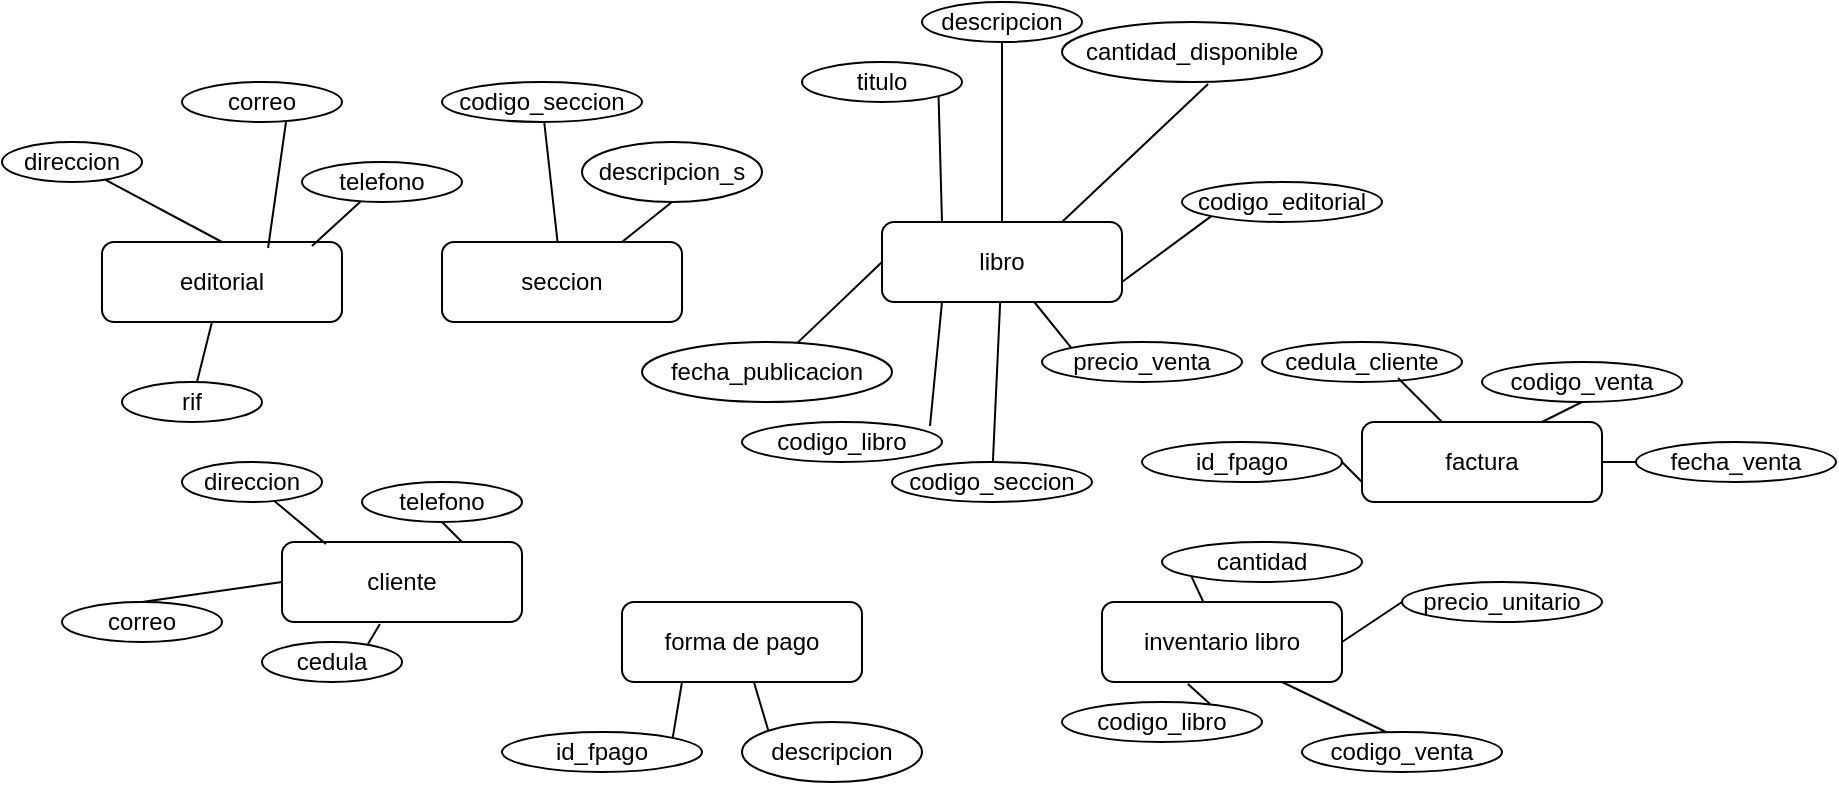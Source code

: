 <mxfile version="26.1.1">
  <diagram id="C5RBs43oDa-KdzZeNtuy" name="Page-1">
    <mxGraphModel dx="874" dy="468" grid="1" gridSize="10" guides="1" tooltips="1" connect="1" arrows="1" fold="1" page="1" pageScale="1" pageWidth="827" pageHeight="1169" math="0" shadow="0">
      <root>
        <mxCell id="WIyWlLk6GJQsqaUBKTNV-0" />
        <mxCell id="WIyWlLk6GJQsqaUBKTNV-1" parent="WIyWlLk6GJQsqaUBKTNV-0" />
        <mxCell id="WIyWlLk6GJQsqaUBKTNV-7" value="editorial" style="rounded=1;whiteSpace=wrap;html=1;fontSize=12;glass=0;strokeWidth=1;shadow=0;" parent="WIyWlLk6GJQsqaUBKTNV-1" vertex="1">
          <mxGeometry x="60" y="160" width="120" height="40" as="geometry" />
        </mxCell>
        <mxCell id="au4F_Ylb3EG1kj6VKYAv-0" value="correo" style="ellipse;whiteSpace=wrap;html=1;" vertex="1" parent="WIyWlLk6GJQsqaUBKTNV-1">
          <mxGeometry x="100" y="80" width="80" height="20" as="geometry" />
        </mxCell>
        <mxCell id="au4F_Ylb3EG1kj6VKYAv-3" value="seccion" style="rounded=1;whiteSpace=wrap;html=1;" vertex="1" parent="WIyWlLk6GJQsqaUBKTNV-1">
          <mxGeometry x="230" y="160" width="120" height="40" as="geometry" />
        </mxCell>
        <mxCell id="au4F_Ylb3EG1kj6VKYAv-4" value="libro" style="rounded=1;whiteSpace=wrap;html=1;" vertex="1" parent="WIyWlLk6GJQsqaUBKTNV-1">
          <mxGeometry x="450" y="150" width="120" height="40" as="geometry" />
        </mxCell>
        <mxCell id="au4F_Ylb3EG1kj6VKYAv-5" value="inventario libro" style="rounded=1;whiteSpace=wrap;html=1;" vertex="1" parent="WIyWlLk6GJQsqaUBKTNV-1">
          <mxGeometry x="560" y="340" width="120" height="40" as="geometry" />
        </mxCell>
        <mxCell id="au4F_Ylb3EG1kj6VKYAv-6" value="factura" style="rounded=1;whiteSpace=wrap;html=1;" vertex="1" parent="WIyWlLk6GJQsqaUBKTNV-1">
          <mxGeometry x="690" y="250" width="120" height="40" as="geometry" />
        </mxCell>
        <mxCell id="au4F_Ylb3EG1kj6VKYAv-7" value="cliente" style="rounded=1;whiteSpace=wrap;html=1;" vertex="1" parent="WIyWlLk6GJQsqaUBKTNV-1">
          <mxGeometry x="150" y="310" width="120" height="40" as="geometry" />
        </mxCell>
        <mxCell id="au4F_Ylb3EG1kj6VKYAv-9" value="forma de pago" style="rounded=1;whiteSpace=wrap;html=1;" vertex="1" parent="WIyWlLk6GJQsqaUBKTNV-1">
          <mxGeometry x="320" y="340" width="120" height="40" as="geometry" />
        </mxCell>
        <mxCell id="au4F_Ylb3EG1kj6VKYAv-10" value="codigo_seccion" style="ellipse;whiteSpace=wrap;html=1;" vertex="1" parent="WIyWlLk6GJQsqaUBKTNV-1">
          <mxGeometry x="230" y="80" width="100" height="20" as="geometry" />
        </mxCell>
        <mxCell id="au4F_Ylb3EG1kj6VKYAv-11" value="" style="endArrow=none;html=1;rounded=0;" edge="1" parent="WIyWlLk6GJQsqaUBKTNV-1" source="au4F_Ylb3EG1kj6VKYAv-3" target="au4F_Ylb3EG1kj6VKYAv-10">
          <mxGeometry width="50" height="50" relative="1" as="geometry">
            <mxPoint x="230" y="170" as="sourcePoint" />
            <mxPoint x="280" y="120" as="targetPoint" />
          </mxGeometry>
        </mxCell>
        <mxCell id="au4F_Ylb3EG1kj6VKYAv-12" value="" style="endArrow=none;html=1;rounded=0;entryX=0.65;entryY=1;entryDx=0;entryDy=0;entryPerimeter=0;exitX=0.692;exitY=0.075;exitDx=0;exitDy=0;exitPerimeter=0;" edge="1" parent="WIyWlLk6GJQsqaUBKTNV-1" source="WIyWlLk6GJQsqaUBKTNV-7" target="au4F_Ylb3EG1kj6VKYAv-0">
          <mxGeometry width="50" height="50" relative="1" as="geometry">
            <mxPoint x="55" y="180" as="sourcePoint" />
            <mxPoint x="105" y="130" as="targetPoint" />
          </mxGeometry>
        </mxCell>
        <mxCell id="au4F_Ylb3EG1kj6VKYAv-13" value="telefono" style="ellipse;whiteSpace=wrap;html=1;" vertex="1" parent="WIyWlLk6GJQsqaUBKTNV-1">
          <mxGeometry x="160" y="120" width="80" height="20" as="geometry" />
        </mxCell>
        <mxCell id="au4F_Ylb3EG1kj6VKYAv-14" value="" style="endArrow=none;html=1;rounded=0;exitX=0.875;exitY=0.05;exitDx=0;exitDy=0;exitPerimeter=0;" edge="1" parent="WIyWlLk6GJQsqaUBKTNV-1" source="WIyWlLk6GJQsqaUBKTNV-7" target="au4F_Ylb3EG1kj6VKYAv-13">
          <mxGeometry width="50" height="50" relative="1" as="geometry">
            <mxPoint x="154" y="160" as="sourcePoint" />
            <mxPoint x="145" y="130" as="targetPoint" />
          </mxGeometry>
        </mxCell>
        <mxCell id="au4F_Ylb3EG1kj6VKYAv-15" style="edgeStyle=none;rounded=0;orthogonalLoop=1;jettySize=auto;html=1;entryX=0.5;entryY=1;entryDx=0;entryDy=0;" edge="1" parent="WIyWlLk6GJQsqaUBKTNV-1" source="au4F_Ylb3EG1kj6VKYAv-13" target="au4F_Ylb3EG1kj6VKYAv-13">
          <mxGeometry relative="1" as="geometry" />
        </mxCell>
        <mxCell id="au4F_Ylb3EG1kj6VKYAv-16" value="direccion" style="ellipse;whiteSpace=wrap;html=1;" vertex="1" parent="WIyWlLk6GJQsqaUBKTNV-1">
          <mxGeometry x="10" y="110" width="70" height="20" as="geometry" />
        </mxCell>
        <mxCell id="au4F_Ylb3EG1kj6VKYAv-17" value="rif" style="ellipse;whiteSpace=wrap;html=1;" vertex="1" parent="WIyWlLk6GJQsqaUBKTNV-1">
          <mxGeometry x="70" y="230" width="70" height="20" as="geometry" />
        </mxCell>
        <mxCell id="au4F_Ylb3EG1kj6VKYAv-19" value="" style="endArrow=none;html=1;rounded=0;exitX=0.5;exitY=0;exitDx=0;exitDy=0;" edge="1" parent="WIyWlLk6GJQsqaUBKTNV-1" source="WIyWlLk6GJQsqaUBKTNV-7" target="au4F_Ylb3EG1kj6VKYAv-16">
          <mxGeometry width="50" height="50" relative="1" as="geometry">
            <mxPoint x="70" y="160" as="sourcePoint" />
            <mxPoint x="120" y="110" as="targetPoint" />
          </mxGeometry>
        </mxCell>
        <mxCell id="au4F_Ylb3EG1kj6VKYAv-20" value="" style="endArrow=none;html=1;rounded=0;" edge="1" parent="WIyWlLk6GJQsqaUBKTNV-1" source="au4F_Ylb3EG1kj6VKYAv-17" target="WIyWlLk6GJQsqaUBKTNV-7">
          <mxGeometry width="50" height="50" relative="1" as="geometry">
            <mxPoint x="40" y="160" as="sourcePoint" />
            <mxPoint x="90" y="110" as="targetPoint" />
          </mxGeometry>
        </mxCell>
        <mxCell id="au4F_Ylb3EG1kj6VKYAv-22" value="descripcion_s" style="ellipse;whiteSpace=wrap;html=1;" vertex="1" parent="WIyWlLk6GJQsqaUBKTNV-1">
          <mxGeometry x="300" y="110" width="90" height="30" as="geometry" />
        </mxCell>
        <mxCell id="au4F_Ylb3EG1kj6VKYAv-23" value="" style="endArrow=none;html=1;rounded=0;entryX=0.5;entryY=1;entryDx=0;entryDy=0;exitX=0.75;exitY=0;exitDx=0;exitDy=0;" edge="1" parent="WIyWlLk6GJQsqaUBKTNV-1" source="au4F_Ylb3EG1kj6VKYAv-3" target="au4F_Ylb3EG1kj6VKYAv-22">
          <mxGeometry width="50" height="50" relative="1" as="geometry">
            <mxPoint x="320" y="170" as="sourcePoint" />
            <mxPoint x="350" y="130" as="targetPoint" />
          </mxGeometry>
        </mxCell>
        <mxCell id="au4F_Ylb3EG1kj6VKYAv-24" value="titulo" style="ellipse;whiteSpace=wrap;html=1;" vertex="1" parent="WIyWlLk6GJQsqaUBKTNV-1">
          <mxGeometry x="410" y="70" width="80" height="20" as="geometry" />
        </mxCell>
        <mxCell id="au4F_Ylb3EG1kj6VKYAv-25" value="cantidad_disponible" style="ellipse;whiteSpace=wrap;html=1;" vertex="1" parent="WIyWlLk6GJQsqaUBKTNV-1">
          <mxGeometry x="540" y="50" width="130" height="30" as="geometry" />
        </mxCell>
        <mxCell id="au4F_Ylb3EG1kj6VKYAv-26" value="descripcion" style="ellipse;whiteSpace=wrap;html=1;" vertex="1" parent="WIyWlLk6GJQsqaUBKTNV-1">
          <mxGeometry x="470" y="40" width="80" height="20" as="geometry" />
        </mxCell>
        <mxCell id="au4F_Ylb3EG1kj6VKYAv-27" style="edgeStyle=none;rounded=0;orthogonalLoop=1;jettySize=auto;html=1;entryX=0.5;entryY=1;entryDx=0;entryDy=0;" edge="1" source="au4F_Ylb3EG1kj6VKYAv-26" target="au4F_Ylb3EG1kj6VKYAv-26" parent="WIyWlLk6GJQsqaUBKTNV-1">
          <mxGeometry relative="1" as="geometry" />
        </mxCell>
        <mxCell id="au4F_Ylb3EG1kj6VKYAv-28" value="fecha_publicacion" style="ellipse;whiteSpace=wrap;html=1;" vertex="1" parent="WIyWlLk6GJQsqaUBKTNV-1">
          <mxGeometry x="330" y="210" width="125" height="30" as="geometry" />
        </mxCell>
        <mxCell id="au4F_Ylb3EG1kj6VKYAv-32" value="codigo_libro" style="ellipse;whiteSpace=wrap;html=1;" vertex="1" parent="WIyWlLk6GJQsqaUBKTNV-1">
          <mxGeometry x="380" y="250" width="100" height="20" as="geometry" />
        </mxCell>
        <mxCell id="au4F_Ylb3EG1kj6VKYAv-33" value="precio_venta" style="ellipse;whiteSpace=wrap;html=1;" vertex="1" parent="WIyWlLk6GJQsqaUBKTNV-1">
          <mxGeometry x="530" y="210" width="100" height="20" as="geometry" />
        </mxCell>
        <mxCell id="au4F_Ylb3EG1kj6VKYAv-34" value="codigo_editorial" style="ellipse;whiteSpace=wrap;html=1;" vertex="1" parent="WIyWlLk6GJQsqaUBKTNV-1">
          <mxGeometry x="600" y="130" width="100" height="20" as="geometry" />
        </mxCell>
        <mxCell id="au4F_Ylb3EG1kj6VKYAv-35" value="codigo_seccion" style="ellipse;whiteSpace=wrap;html=1;" vertex="1" parent="WIyWlLk6GJQsqaUBKTNV-1">
          <mxGeometry x="455" y="270" width="100" height="20" as="geometry" />
        </mxCell>
        <mxCell id="au4F_Ylb3EG1kj6VKYAv-40" value="" style="endArrow=none;html=1;rounded=0;entryX=0.5;entryY=1;entryDx=0;entryDy=0;" edge="1" parent="WIyWlLk6GJQsqaUBKTNV-1" source="au4F_Ylb3EG1kj6VKYAv-4" target="au4F_Ylb3EG1kj6VKYAv-26">
          <mxGeometry width="50" height="50" relative="1" as="geometry">
            <mxPoint x="405" y="330" as="sourcePoint" />
            <mxPoint x="455" y="280" as="targetPoint" />
          </mxGeometry>
        </mxCell>
        <mxCell id="au4F_Ylb3EG1kj6VKYAv-41" value="" style="endArrow=none;html=1;rounded=0;entryX=0;entryY=0.5;entryDx=0;entryDy=0;" edge="1" parent="WIyWlLk6GJQsqaUBKTNV-1" source="au4F_Ylb3EG1kj6VKYAv-28" target="au4F_Ylb3EG1kj6VKYAv-4">
          <mxGeometry width="50" height="50" relative="1" as="geometry">
            <mxPoint x="389" y="340" as="sourcePoint" />
            <mxPoint x="439" y="290" as="targetPoint" />
          </mxGeometry>
        </mxCell>
        <mxCell id="au4F_Ylb3EG1kj6VKYAv-42" value="" style="endArrow=none;html=1;rounded=0;exitX=1;exitY=1;exitDx=0;exitDy=0;entryX=0.25;entryY=0;entryDx=0;entryDy=0;" edge="1" parent="WIyWlLk6GJQsqaUBKTNV-1" source="au4F_Ylb3EG1kj6VKYAv-24" target="au4F_Ylb3EG1kj6VKYAv-4">
          <mxGeometry width="50" height="50" relative="1" as="geometry">
            <mxPoint x="380" y="340" as="sourcePoint" />
            <mxPoint x="430" y="290" as="targetPoint" />
          </mxGeometry>
        </mxCell>
        <mxCell id="au4F_Ylb3EG1kj6VKYAv-43" value="" style="endArrow=none;html=1;rounded=0;entryX=0.25;entryY=1;entryDx=0;entryDy=0;exitX=0.94;exitY=0.1;exitDx=0;exitDy=0;exitPerimeter=0;" edge="1" parent="WIyWlLk6GJQsqaUBKTNV-1" source="au4F_Ylb3EG1kj6VKYAv-32" target="au4F_Ylb3EG1kj6VKYAv-4">
          <mxGeometry width="50" height="50" relative="1" as="geometry">
            <mxPoint x="400" y="415" as="sourcePoint" />
            <mxPoint x="450" y="360" as="targetPoint" />
          </mxGeometry>
        </mxCell>
        <mxCell id="au4F_Ylb3EG1kj6VKYAv-44" value="" style="endArrow=none;html=1;rounded=0;" edge="1" parent="WIyWlLk6GJQsqaUBKTNV-1" source="au4F_Ylb3EG1kj6VKYAv-35" target="au4F_Ylb3EG1kj6VKYAv-4">
          <mxGeometry width="50" height="50" relative="1" as="geometry">
            <mxPoint x="460" y="435" as="sourcePoint" />
            <mxPoint x="510" y="385" as="targetPoint" />
          </mxGeometry>
        </mxCell>
        <mxCell id="au4F_Ylb3EG1kj6VKYAv-45" value="" style="endArrow=none;html=1;rounded=0;exitX=1;exitY=0.75;exitDx=0;exitDy=0;entryX=0;entryY=1;entryDx=0;entryDy=0;" edge="1" parent="WIyWlLk6GJQsqaUBKTNV-1" source="au4F_Ylb3EG1kj6VKYAv-4" target="au4F_Ylb3EG1kj6VKYAv-34">
          <mxGeometry width="50" height="50" relative="1" as="geometry">
            <mxPoint x="560" y="420" as="sourcePoint" />
            <mxPoint x="600" y="410" as="targetPoint" />
          </mxGeometry>
        </mxCell>
        <mxCell id="au4F_Ylb3EG1kj6VKYAv-46" value="" style="endArrow=none;html=1;rounded=0;entryX=0;entryY=0;entryDx=0;entryDy=0;" edge="1" parent="WIyWlLk6GJQsqaUBKTNV-1" source="au4F_Ylb3EG1kj6VKYAv-4" target="au4F_Ylb3EG1kj6VKYAv-33">
          <mxGeometry width="50" height="50" relative="1" as="geometry">
            <mxPoint x="560" y="350" as="sourcePoint" />
            <mxPoint x="610" y="300" as="targetPoint" />
          </mxGeometry>
        </mxCell>
        <mxCell id="au4F_Ylb3EG1kj6VKYAv-47" value="" style="endArrow=none;html=1;rounded=0;entryX=0.562;entryY=1.033;entryDx=0;entryDy=0;entryPerimeter=0;exitX=0.75;exitY=0;exitDx=0;exitDy=0;exitPerimeter=0;" edge="1" parent="WIyWlLk6GJQsqaUBKTNV-1" source="au4F_Ylb3EG1kj6VKYAv-4" target="au4F_Ylb3EG1kj6VKYAv-25">
          <mxGeometry width="50" height="50" relative="1" as="geometry">
            <mxPoint x="510" y="330" as="sourcePoint" />
            <mxPoint x="560" y="280" as="targetPoint" />
          </mxGeometry>
        </mxCell>
        <mxCell id="au4F_Ylb3EG1kj6VKYAv-49" value="telefono" style="ellipse;whiteSpace=wrap;html=1;" vertex="1" parent="WIyWlLk6GJQsqaUBKTNV-1">
          <mxGeometry x="190" y="280" width="80" height="20" as="geometry" />
        </mxCell>
        <mxCell id="au4F_Ylb3EG1kj6VKYAv-50" value="direccion" style="ellipse;whiteSpace=wrap;html=1;" vertex="1" parent="WIyWlLk6GJQsqaUBKTNV-1">
          <mxGeometry x="100" y="270" width="70" height="20" as="geometry" />
        </mxCell>
        <mxCell id="au4F_Ylb3EG1kj6VKYAv-51" value="correo" style="ellipse;whiteSpace=wrap;html=1;" vertex="1" parent="WIyWlLk6GJQsqaUBKTNV-1">
          <mxGeometry x="40" y="340" width="80" height="20" as="geometry" />
        </mxCell>
        <mxCell id="au4F_Ylb3EG1kj6VKYAv-52" value="cedula" style="ellipse;whiteSpace=wrap;html=1;" vertex="1" parent="WIyWlLk6GJQsqaUBKTNV-1">
          <mxGeometry x="140" y="360" width="70" height="20" as="geometry" />
        </mxCell>
        <mxCell id="au4F_Ylb3EG1kj6VKYAv-53" value="descripcion" style="ellipse;whiteSpace=wrap;html=1;" vertex="1" parent="WIyWlLk6GJQsqaUBKTNV-1">
          <mxGeometry x="380" y="400" width="90" height="30" as="geometry" />
        </mxCell>
        <mxCell id="au4F_Ylb3EG1kj6VKYAv-54" value="id_fpago" style="ellipse;whiteSpace=wrap;html=1;" vertex="1" parent="WIyWlLk6GJQsqaUBKTNV-1">
          <mxGeometry x="260" y="405" width="100" height="20" as="geometry" />
        </mxCell>
        <mxCell id="au4F_Ylb3EG1kj6VKYAv-55" value="codigo_venta" style="ellipse;whiteSpace=wrap;html=1;" vertex="1" parent="WIyWlLk6GJQsqaUBKTNV-1">
          <mxGeometry x="750" y="220" width="100" height="20" as="geometry" />
        </mxCell>
        <mxCell id="au4F_Ylb3EG1kj6VKYAv-56" value="fecha_venta" style="ellipse;whiteSpace=wrap;html=1;" vertex="1" parent="WIyWlLk6GJQsqaUBKTNV-1">
          <mxGeometry x="827" y="260" width="100" height="20" as="geometry" />
        </mxCell>
        <mxCell id="au4F_Ylb3EG1kj6VKYAv-57" value="cedula_cliente" style="ellipse;whiteSpace=wrap;html=1;" vertex="1" parent="WIyWlLk6GJQsqaUBKTNV-1">
          <mxGeometry x="640" y="210" width="100" height="20" as="geometry" />
        </mxCell>
        <mxCell id="au4F_Ylb3EG1kj6VKYAv-58" value="id_fpago" style="ellipse;whiteSpace=wrap;html=1;" vertex="1" parent="WIyWlLk6GJQsqaUBKTNV-1">
          <mxGeometry x="580" y="260" width="100" height="20" as="geometry" />
        </mxCell>
        <mxCell id="au4F_Ylb3EG1kj6VKYAv-59" value="codigo_venta" style="ellipse;whiteSpace=wrap;html=1;" vertex="1" parent="WIyWlLk6GJQsqaUBKTNV-1">
          <mxGeometry x="660" y="405" width="100" height="20" as="geometry" />
        </mxCell>
        <mxCell id="au4F_Ylb3EG1kj6VKYAv-60" value="codigo_libro" style="ellipse;whiteSpace=wrap;html=1;" vertex="1" parent="WIyWlLk6GJQsqaUBKTNV-1">
          <mxGeometry x="540" y="390" width="100" height="20" as="geometry" />
        </mxCell>
        <mxCell id="au4F_Ylb3EG1kj6VKYAv-61" value="precio_unitario" style="ellipse;whiteSpace=wrap;html=1;" vertex="1" parent="WIyWlLk6GJQsqaUBKTNV-1">
          <mxGeometry x="710" y="330" width="100" height="20" as="geometry" />
        </mxCell>
        <mxCell id="au4F_Ylb3EG1kj6VKYAv-62" value="cantidad" style="ellipse;whiteSpace=wrap;html=1;" vertex="1" parent="WIyWlLk6GJQsqaUBKTNV-1">
          <mxGeometry x="590" y="310" width="100" height="20" as="geometry" />
        </mxCell>
        <mxCell id="au4F_Ylb3EG1kj6VKYAv-63" value="" style="endArrow=none;html=1;rounded=0;exitX=0;exitY=0;exitDx=0;exitDy=0;" edge="1" parent="WIyWlLk6GJQsqaUBKTNV-1" source="au4F_Ylb3EG1kj6VKYAv-53" target="au4F_Ylb3EG1kj6VKYAv-9">
          <mxGeometry width="50" height="50" relative="1" as="geometry">
            <mxPoint x="350" y="430" as="sourcePoint" />
            <mxPoint x="400" y="380" as="targetPoint" />
          </mxGeometry>
        </mxCell>
        <mxCell id="au4F_Ylb3EG1kj6VKYAv-64" value="" style="endArrow=none;html=1;rounded=0;entryX=0.25;entryY=1;entryDx=0;entryDy=0;exitX=1;exitY=0;exitDx=0;exitDy=0;" edge="1" parent="WIyWlLk6GJQsqaUBKTNV-1" source="au4F_Ylb3EG1kj6VKYAv-54" target="au4F_Ylb3EG1kj6VKYAv-9">
          <mxGeometry width="50" height="50" relative="1" as="geometry">
            <mxPoint x="520" y="270" as="sourcePoint" />
            <mxPoint x="570" y="220" as="targetPoint" />
          </mxGeometry>
        </mxCell>
        <mxCell id="au4F_Ylb3EG1kj6VKYAv-65" value="" style="endArrow=none;html=1;rounded=0;entryX=0.75;entryY=0;entryDx=0;entryDy=0;exitX=0.5;exitY=1;exitDx=0;exitDy=0;" edge="1" parent="WIyWlLk6GJQsqaUBKTNV-1" source="au4F_Ylb3EG1kj6VKYAv-49" target="au4F_Ylb3EG1kj6VKYAv-7">
          <mxGeometry width="50" height="50" relative="1" as="geometry">
            <mxPoint x="520" y="270" as="sourcePoint" />
            <mxPoint x="570" y="220" as="targetPoint" />
          </mxGeometry>
        </mxCell>
        <mxCell id="au4F_Ylb3EG1kj6VKYAv-66" value="" style="endArrow=none;html=1;rounded=0;exitX=0.408;exitY=1.025;exitDx=0;exitDy=0;exitPerimeter=0;entryX=0.757;entryY=0.05;entryDx=0;entryDy=0;entryPerimeter=0;" edge="1" parent="WIyWlLk6GJQsqaUBKTNV-1" source="au4F_Ylb3EG1kj6VKYAv-7" target="au4F_Ylb3EG1kj6VKYAv-52">
          <mxGeometry width="50" height="50" relative="1" as="geometry">
            <mxPoint x="320" y="270" as="sourcePoint" />
            <mxPoint x="200" y="370" as="targetPoint" />
          </mxGeometry>
        </mxCell>
        <mxCell id="au4F_Ylb3EG1kj6VKYAv-67" value="" style="endArrow=none;html=1;rounded=0;entryX=0.183;entryY=0.025;entryDx=0;entryDy=0;entryPerimeter=0;" edge="1" parent="WIyWlLk6GJQsqaUBKTNV-1" source="au4F_Ylb3EG1kj6VKYAv-50" target="au4F_Ylb3EG1kj6VKYAv-7">
          <mxGeometry width="50" height="50" relative="1" as="geometry">
            <mxPoint x="320" y="270" as="sourcePoint" />
            <mxPoint x="370" y="220" as="targetPoint" />
          </mxGeometry>
        </mxCell>
        <mxCell id="au4F_Ylb3EG1kj6VKYAv-68" value="" style="endArrow=none;html=1;rounded=0;entryX=0.5;entryY=0;entryDx=0;entryDy=0;exitX=0;exitY=0.5;exitDx=0;exitDy=0;" edge="1" parent="WIyWlLk6GJQsqaUBKTNV-1" source="au4F_Ylb3EG1kj6VKYAv-7" target="au4F_Ylb3EG1kj6VKYAv-51">
          <mxGeometry width="50" height="50" relative="1" as="geometry">
            <mxPoint x="320" y="270" as="sourcePoint" />
            <mxPoint x="370" y="220" as="targetPoint" />
          </mxGeometry>
        </mxCell>
        <mxCell id="au4F_Ylb3EG1kj6VKYAv-69" value="" style="endArrow=none;html=1;rounded=0;exitX=0.75;exitY=0;exitDx=0;exitDy=0;entryX=0.5;entryY=1;entryDx=0;entryDy=0;" edge="1" parent="WIyWlLk6GJQsqaUBKTNV-1" source="au4F_Ylb3EG1kj6VKYAv-6" target="au4F_Ylb3EG1kj6VKYAv-55">
          <mxGeometry width="50" height="50" relative="1" as="geometry">
            <mxPoint x="780" y="270" as="sourcePoint" />
            <mxPoint x="830" y="220" as="targetPoint" />
          </mxGeometry>
        </mxCell>
        <mxCell id="au4F_Ylb3EG1kj6VKYAv-70" value="" style="endArrow=none;html=1;rounded=0;exitX=1;exitY=0.5;exitDx=0;exitDy=0;entryX=0;entryY=0.5;entryDx=0;entryDy=0;" edge="1" parent="WIyWlLk6GJQsqaUBKTNV-1" source="au4F_Ylb3EG1kj6VKYAv-6" target="au4F_Ylb3EG1kj6VKYAv-56">
          <mxGeometry width="50" height="50" relative="1" as="geometry">
            <mxPoint x="780" y="270" as="sourcePoint" />
            <mxPoint x="830" y="220" as="targetPoint" />
          </mxGeometry>
        </mxCell>
        <mxCell id="au4F_Ylb3EG1kj6VKYAv-71" value="" style="endArrow=none;html=1;rounded=0;exitX=1;exitY=0.5;exitDx=0;exitDy=0;entryX=0;entryY=0.75;entryDx=0;entryDy=0;" edge="1" parent="WIyWlLk6GJQsqaUBKTNV-1" source="au4F_Ylb3EG1kj6VKYAv-58" target="au4F_Ylb3EG1kj6VKYAv-6">
          <mxGeometry width="50" height="50" relative="1" as="geometry">
            <mxPoint x="780" y="270" as="sourcePoint" />
            <mxPoint x="830" y="220" as="targetPoint" />
          </mxGeometry>
        </mxCell>
        <mxCell id="au4F_Ylb3EG1kj6VKYAv-72" value="" style="endArrow=none;html=1;rounded=0;entryX=0.68;entryY=0.9;entryDx=0;entryDy=0;entryPerimeter=0;" edge="1" parent="WIyWlLk6GJQsqaUBKTNV-1" source="au4F_Ylb3EG1kj6VKYAv-6" target="au4F_Ylb3EG1kj6VKYAv-57">
          <mxGeometry width="50" height="50" relative="1" as="geometry">
            <mxPoint x="780" y="270" as="sourcePoint" />
            <mxPoint x="830" y="220" as="targetPoint" />
          </mxGeometry>
        </mxCell>
        <mxCell id="au4F_Ylb3EG1kj6VKYAv-74" value="" style="endArrow=none;html=1;rounded=0;entryX=0;entryY=1;entryDx=0;entryDy=0;" edge="1" parent="WIyWlLk6GJQsqaUBKTNV-1" source="au4F_Ylb3EG1kj6VKYAv-5" target="au4F_Ylb3EG1kj6VKYAv-62">
          <mxGeometry width="50" height="50" relative="1" as="geometry">
            <mxPoint x="780" y="270" as="sourcePoint" />
            <mxPoint x="830" y="220" as="targetPoint" />
          </mxGeometry>
        </mxCell>
        <mxCell id="au4F_Ylb3EG1kj6VKYAv-75" value="" style="endArrow=none;html=1;rounded=0;exitX=1;exitY=0.5;exitDx=0;exitDy=0;entryX=0;entryY=0.5;entryDx=0;entryDy=0;" edge="1" parent="WIyWlLk6GJQsqaUBKTNV-1" source="au4F_Ylb3EG1kj6VKYAv-5" target="au4F_Ylb3EG1kj6VKYAv-61">
          <mxGeometry width="50" height="50" relative="1" as="geometry">
            <mxPoint x="780" y="270" as="sourcePoint" />
            <mxPoint x="830" y="220" as="targetPoint" />
          </mxGeometry>
        </mxCell>
        <mxCell id="au4F_Ylb3EG1kj6VKYAv-76" value="" style="endArrow=none;html=1;rounded=0;exitX=0.75;exitY=1;exitDx=0;exitDy=0;entryX=0.42;entryY=0;entryDx=0;entryDy=0;entryPerimeter=0;" edge="1" parent="WIyWlLk6GJQsqaUBKTNV-1" source="au4F_Ylb3EG1kj6VKYAv-5" target="au4F_Ylb3EG1kj6VKYAv-59">
          <mxGeometry width="50" height="50" relative="1" as="geometry">
            <mxPoint x="780" y="270" as="sourcePoint" />
            <mxPoint x="830" y="220" as="targetPoint" />
          </mxGeometry>
        </mxCell>
        <mxCell id="au4F_Ylb3EG1kj6VKYAv-77" value="" style="endArrow=none;html=1;rounded=0;exitX=0.358;exitY=1.025;exitDx=0;exitDy=0;exitPerimeter=0;entryX=0.74;entryY=0.05;entryDx=0;entryDy=0;entryPerimeter=0;" edge="1" parent="WIyWlLk6GJQsqaUBKTNV-1" source="au4F_Ylb3EG1kj6VKYAv-5" target="au4F_Ylb3EG1kj6VKYAv-60">
          <mxGeometry width="50" height="50" relative="1" as="geometry">
            <mxPoint x="780" y="270" as="sourcePoint" />
            <mxPoint x="830" y="220" as="targetPoint" />
          </mxGeometry>
        </mxCell>
      </root>
    </mxGraphModel>
  </diagram>
</mxfile>
